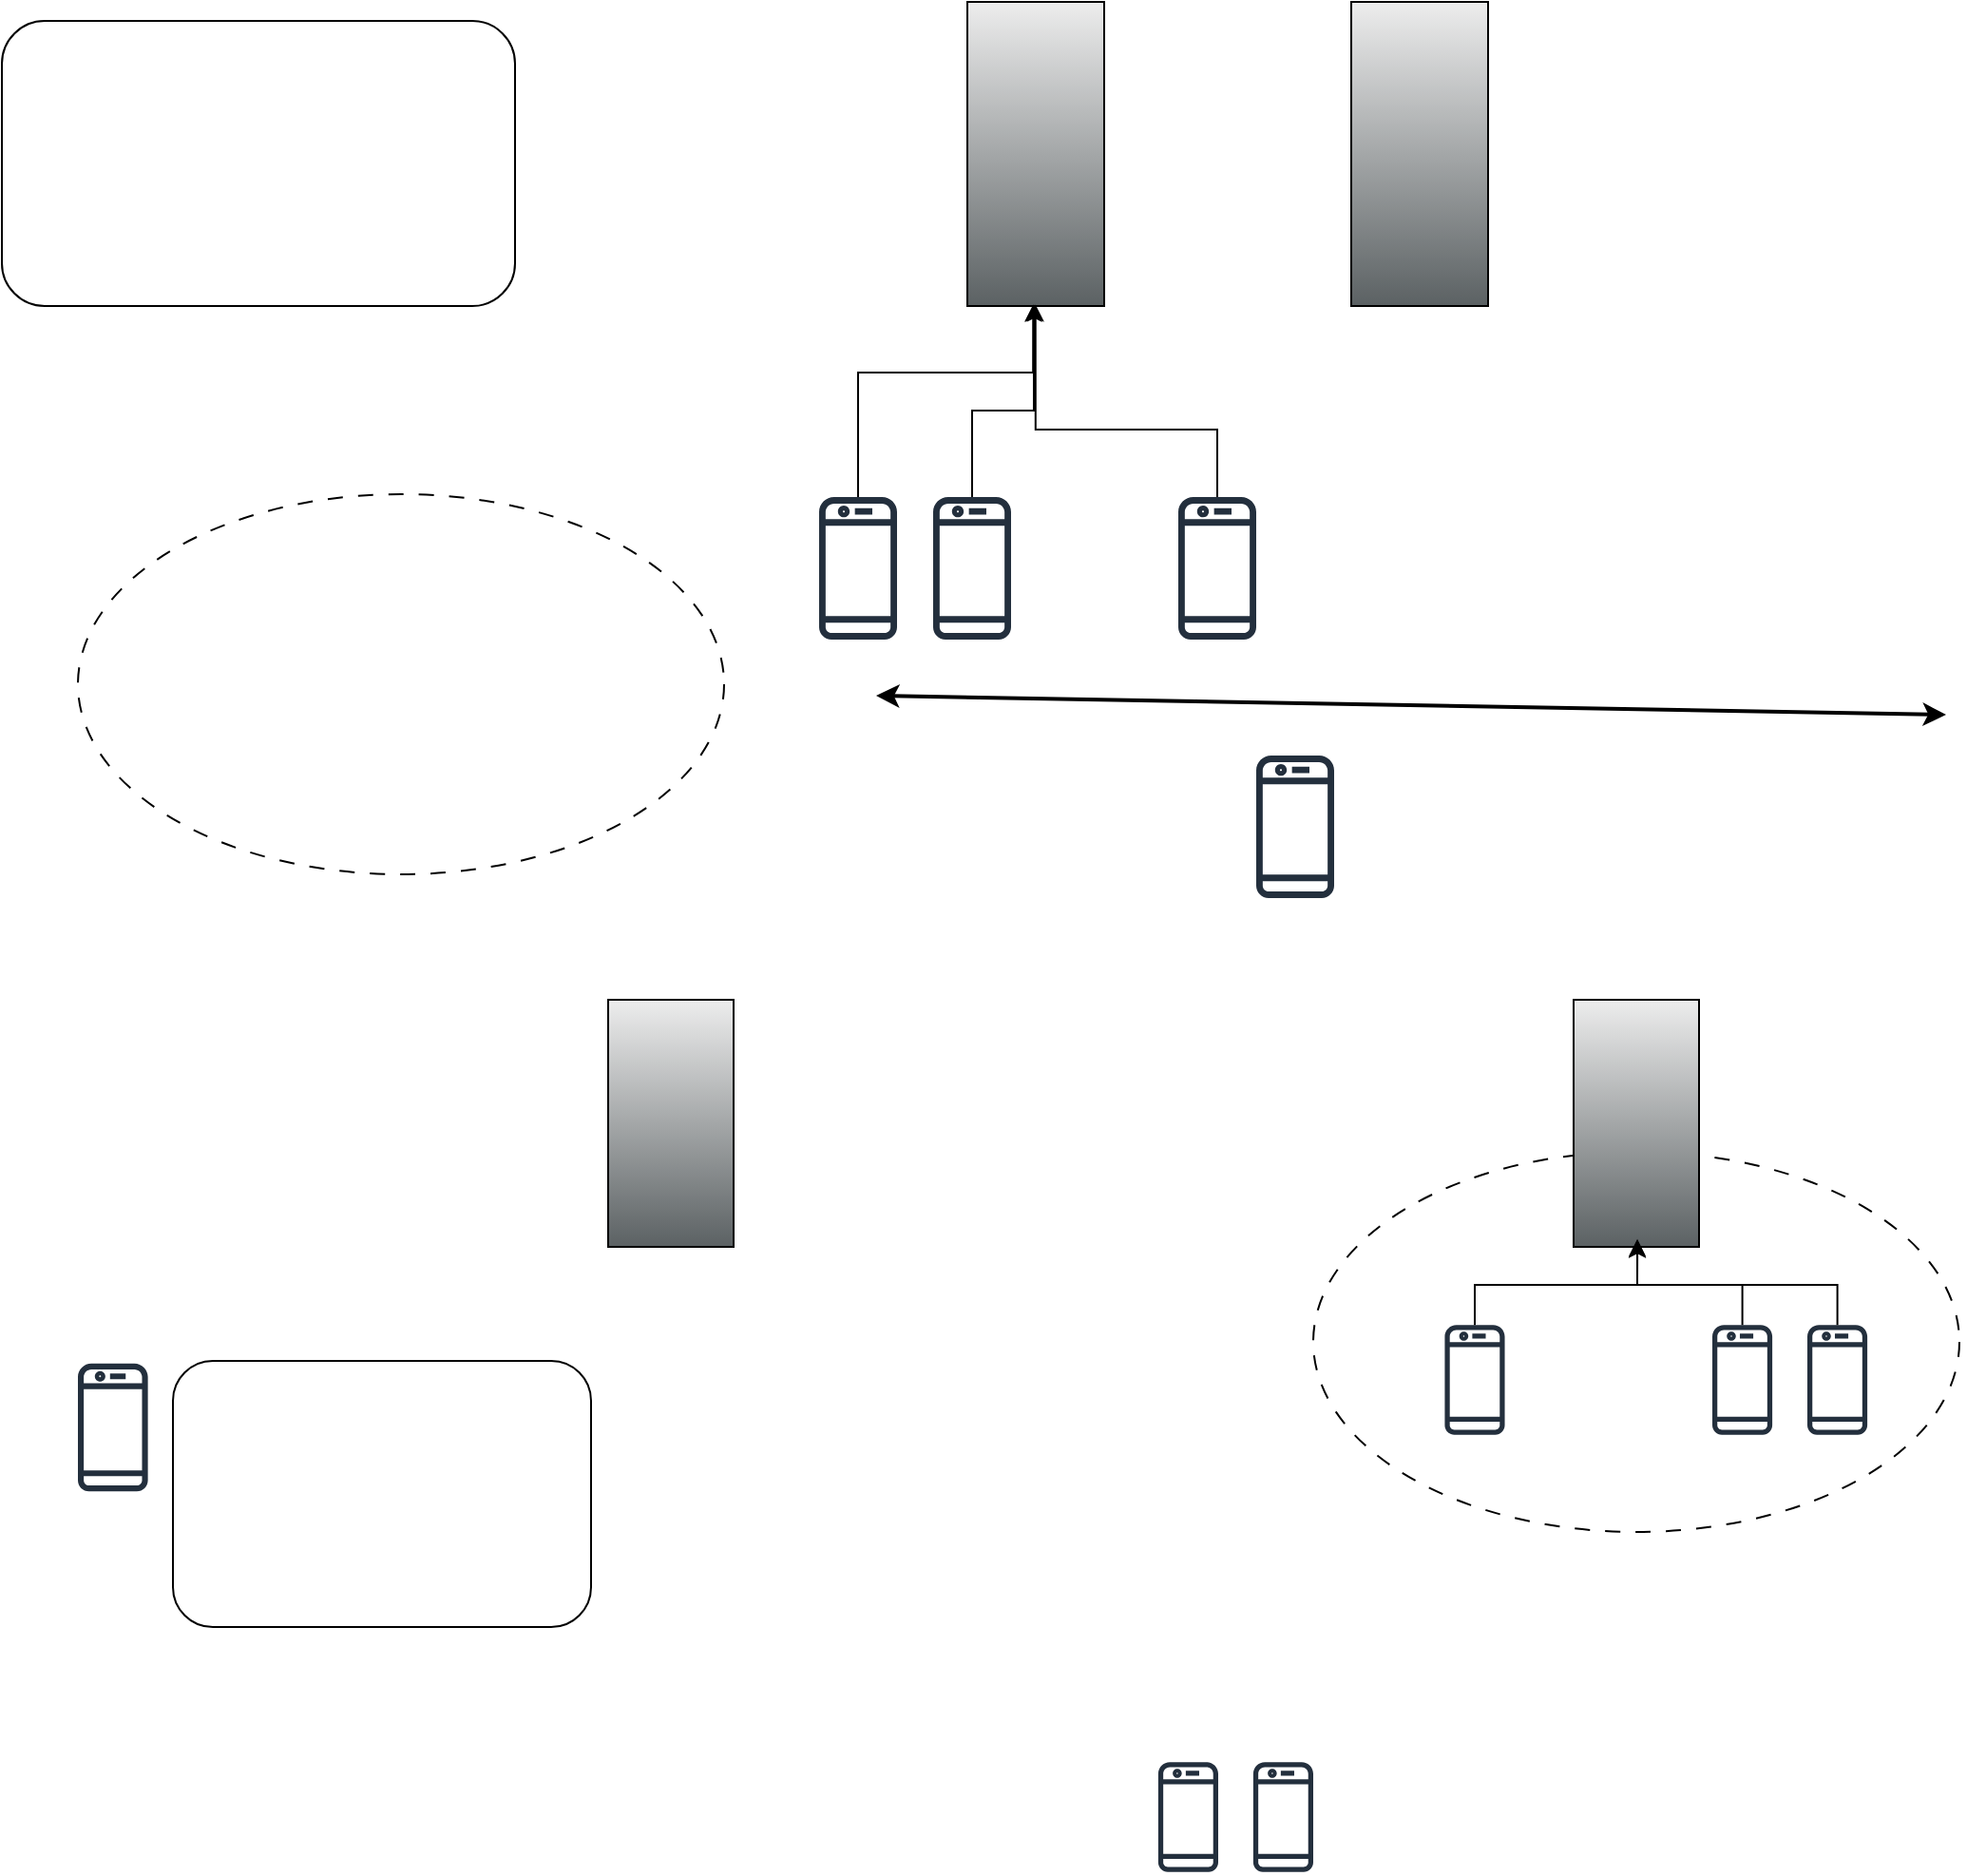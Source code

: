 <mxfile version="26.2.13">
  <diagram name="Page-1" id="sLi19ek6nq1R5UbFe2ZN">
    <mxGraphModel dx="741" dy="491" grid="1" gridSize="10" guides="1" tooltips="1" connect="1" arrows="1" fold="1" page="1" pageScale="1" pageWidth="850" pageHeight="1100" math="0" shadow="0">
      <root>
        <mxCell id="0" />
        <mxCell id="1" parent="0" />
        <mxCell id="GjmUv7kNJ7Aa7xKS1p-6-20" value="" style="ellipse;whiteSpace=wrap;html=1;dashed=1;dashPattern=8 8;strokeWidth=1;fillColor=none;gradientColor=default;strokeColor=default;" vertex="1" parent="1">
          <mxGeometry x="80" y="364" width="340" height="200" as="geometry" />
        </mxCell>
        <mxCell id="GjmUv7kNJ7Aa7xKS1p-6-1" value="" style="shape=mxgraph.networks2.icon;fillColor=#EDEDED;strokeColor=#000000;gradientColor=#5B6163;network2IconShadow=1;network2bgFillColor=none;network2Icon=mxgraph.networks2.antenna;network2IconYOffset=0.0;network2IconW=0.508;network2IconH=1.0;" vertex="1" parent="1">
          <mxGeometry x="359" y="630" width="66" height="130" as="geometry" />
        </mxCell>
        <mxCell id="GjmUv7kNJ7Aa7xKS1p-6-2" value="" style="shape=mxgraph.networks2.icon;fillColor=#EDEDED;strokeColor=#000000;gradientColor=#5B6163;network2IconShadow=1;network2bgFillColor=none;network2Icon=mxgraph.networks2.antenna;network2IconYOffset=0.0;network2IconW=0.508;network2IconH=1.0;" vertex="1" parent="1">
          <mxGeometry x="548" y="105" width="72" height="160" as="geometry" />
        </mxCell>
        <mxCell id="GjmUv7kNJ7Aa7xKS1p-6-3" value="" style="sketch=0;outlineConnect=0;fontColor=#232F3E;gradientColor=none;fillColor=#232F3D;strokeColor=none;dashed=0;verticalLabelPosition=bottom;verticalAlign=top;align=center;html=1;fontSize=12;fontStyle=0;aspect=fixed;pointerEvents=1;shape=mxgraph.aws4.mobile_client;" vertex="1" parent="1">
          <mxGeometry x="80" y="820" width="36.81" height="70" as="geometry" />
        </mxCell>
        <mxCell id="GjmUv7kNJ7Aa7xKS1p-6-7" value="" style="rounded=1;whiteSpace=wrap;html=1;" vertex="1" parent="1">
          <mxGeometry x="40" y="115" width="270" height="150" as="geometry" />
        </mxCell>
        <mxCell id="GjmUv7kNJ7Aa7xKS1p-6-8" value="" style="sketch=0;outlineConnect=0;fontColor=#232F3E;gradientColor=none;fillColor=#232F3D;strokeColor=none;dashed=0;verticalLabelPosition=bottom;verticalAlign=top;align=center;html=1;fontSize=12;fontStyle=0;aspect=fixed;pointerEvents=1;shape=mxgraph.aws4.mobile_client;" vertex="1" parent="1">
          <mxGeometry x="470" y="364" width="41" height="78" as="geometry" />
        </mxCell>
        <mxCell id="GjmUv7kNJ7Aa7xKS1p-6-9" value="" style="sketch=0;outlineConnect=0;fontColor=#232F3E;gradientColor=none;fillColor=#232F3D;strokeColor=none;dashed=0;verticalLabelPosition=bottom;verticalAlign=top;align=center;html=1;fontSize=12;fontStyle=0;aspect=fixed;pointerEvents=1;shape=mxgraph.aws4.mobile_client;" vertex="1" parent="1">
          <mxGeometry x="530" y="364" width="41" height="78" as="geometry" />
        </mxCell>
        <mxCell id="GjmUv7kNJ7Aa7xKS1p-6-10" value="" style="sketch=0;outlineConnect=0;fontColor=#232F3E;gradientColor=none;fillColor=#232F3D;strokeColor=none;dashed=0;verticalLabelPosition=bottom;verticalAlign=top;align=center;html=1;fontSize=12;fontStyle=0;aspect=fixed;pointerEvents=1;shape=mxgraph.aws4.mobile_client;" vertex="1" parent="1">
          <mxGeometry x="659" y="364" width="41" height="78" as="geometry" />
        </mxCell>
        <mxCell id="GjmUv7kNJ7Aa7xKS1p-6-11" value="" style="sketch=0;outlineConnect=0;fontColor=#232F3E;gradientColor=none;fillColor=#232F3D;strokeColor=none;dashed=0;verticalLabelPosition=bottom;verticalAlign=top;align=center;html=1;fontSize=12;fontStyle=0;aspect=fixed;pointerEvents=1;shape=mxgraph.aws4.mobile_client;" vertex="1" parent="1">
          <mxGeometry x="700" y="500" width="41" height="78" as="geometry" />
        </mxCell>
        <mxCell id="GjmUv7kNJ7Aa7xKS1p-6-12" value="" style="shape=mxgraph.networks2.icon;fillColor=#EDEDED;strokeColor=#000000;gradientColor=#5B6163;network2IconShadow=1;network2bgFillColor=none;network2Icon=mxgraph.networks2.antenna;network2IconYOffset=0.0;network2IconW=0.508;network2IconH=1.0;" vertex="1" parent="1">
          <mxGeometry x="750" y="105" width="72" height="160" as="geometry" />
        </mxCell>
        <mxCell id="GjmUv7kNJ7Aa7xKS1p-6-14" style="rounded=0;orthogonalLoop=1;jettySize=auto;html=1;entryX=0.481;entryY=0.995;entryDx=0;entryDy=0;entryPerimeter=0;elbow=vertical;edgeStyle=orthogonalEdgeStyle;" edge="1" parent="1" source="GjmUv7kNJ7Aa7xKS1p-6-8" target="GjmUv7kNJ7Aa7xKS1p-6-2">
          <mxGeometry relative="1" as="geometry">
            <mxPoint x="491" y="580" as="sourcePoint" />
            <Array as="points">
              <mxPoint x="491" y="300" />
              <mxPoint x="583" y="300" />
            </Array>
          </mxGeometry>
        </mxCell>
        <mxCell id="GjmUv7kNJ7Aa7xKS1p-6-17" style="edgeStyle=orthogonalEdgeStyle;rounded=0;orthogonalLoop=1;jettySize=auto;html=1;entryX=0.486;entryY=0.995;entryDx=0;entryDy=0;entryPerimeter=0;" edge="1" parent="1" source="GjmUv7kNJ7Aa7xKS1p-6-9" target="GjmUv7kNJ7Aa7xKS1p-6-2">
          <mxGeometry relative="1" as="geometry">
            <Array as="points">
              <mxPoint x="551" y="320" />
              <mxPoint x="583" y="320" />
            </Array>
          </mxGeometry>
        </mxCell>
        <mxCell id="GjmUv7kNJ7Aa7xKS1p-6-18" style="edgeStyle=orthogonalEdgeStyle;rounded=0;orthogonalLoop=1;jettySize=auto;html=1;entryX=0.498;entryY=0.995;entryDx=0;entryDy=0;entryPerimeter=0;" edge="1" parent="1" source="GjmUv7kNJ7Aa7xKS1p-6-10" target="GjmUv7kNJ7Aa7xKS1p-6-2">
          <mxGeometry relative="1" as="geometry">
            <Array as="points">
              <mxPoint x="680" y="330" />
              <mxPoint x="584" y="330" />
            </Array>
          </mxGeometry>
        </mxCell>
        <mxCell id="GjmUv7kNJ7Aa7xKS1p-6-22" value="" style="sketch=0;outlineConnect=0;fontColor=#232F3E;gradientColor=none;fillColor=#232F3D;strokeColor=none;dashed=0;verticalLabelPosition=bottom;verticalAlign=top;align=center;html=1;fontSize=12;fontStyle=0;aspect=fixed;pointerEvents=1;shape=mxgraph.aws4.mobile_client;" vertex="1" parent="1">
          <mxGeometry x="648.45" y="1030" width="31.55" height="60" as="geometry" />
        </mxCell>
        <mxCell id="GjmUv7kNJ7Aa7xKS1p-6-23" value="" style="sketch=0;outlineConnect=0;fontColor=#232F3E;gradientColor=none;fillColor=#232F3D;strokeColor=none;dashed=0;verticalLabelPosition=bottom;verticalAlign=top;align=center;html=1;fontSize=12;fontStyle=0;aspect=fixed;pointerEvents=1;shape=mxgraph.aws4.mobile_client;" vertex="1" parent="1">
          <mxGeometry x="698.45" y="1030" width="31.55" height="60" as="geometry" />
        </mxCell>
        <mxCell id="GjmUv7kNJ7Aa7xKS1p-6-32" value="" style="ellipse;whiteSpace=wrap;html=1;dashed=1;dashPattern=8 8;strokeWidth=1;fillColor=none;gradientColor=default;strokeColor=default;" vertex="1" parent="1">
          <mxGeometry x="730" y="710" width="340" height="200" as="geometry" />
        </mxCell>
        <mxCell id="GjmUv7kNJ7Aa7xKS1p-6-33" value="" style="shape=mxgraph.networks2.icon;fillColor=#EDEDED;strokeColor=#000000;gradientColor=#5B6163;network2IconShadow=1;network2bgFillColor=none;network2Icon=mxgraph.networks2.antenna;network2IconYOffset=0.0;network2IconW=0.508;network2IconH=1.0;" vertex="1" parent="1">
          <mxGeometry x="867" y="630" width="66" height="130" as="geometry" />
        </mxCell>
        <mxCell id="GjmUv7kNJ7Aa7xKS1p-6-34" value="" style="sketch=0;outlineConnect=0;fontColor=#232F3E;gradientColor=none;fillColor=#232F3D;strokeColor=none;dashed=0;verticalLabelPosition=bottom;verticalAlign=top;align=center;html=1;fontSize=12;fontStyle=0;aspect=fixed;pointerEvents=1;shape=mxgraph.aws4.mobile_client;" vertex="1" parent="1">
          <mxGeometry x="799.22" y="800" width="31.55" height="60" as="geometry" />
        </mxCell>
        <mxCell id="GjmUv7kNJ7Aa7xKS1p-6-35" value="" style="sketch=0;outlineConnect=0;fontColor=#232F3E;gradientColor=none;fillColor=#232F3D;strokeColor=none;dashed=0;verticalLabelPosition=bottom;verticalAlign=top;align=center;html=1;fontSize=12;fontStyle=0;aspect=fixed;pointerEvents=1;shape=mxgraph.aws4.mobile_client;" vertex="1" parent="1">
          <mxGeometry x="940" y="800" width="31.55" height="60" as="geometry" />
        </mxCell>
        <mxCell id="GjmUv7kNJ7Aa7xKS1p-6-36" value="" style="sketch=0;outlineConnect=0;fontColor=#232F3E;gradientColor=none;fillColor=#232F3D;strokeColor=none;dashed=0;verticalLabelPosition=bottom;verticalAlign=top;align=center;html=1;fontSize=12;fontStyle=0;aspect=fixed;pointerEvents=1;shape=mxgraph.aws4.mobile_client;" vertex="1" parent="1">
          <mxGeometry x="990" y="800" width="31.55" height="60" as="geometry" />
        </mxCell>
        <mxCell id="GjmUv7kNJ7Aa7xKS1p-6-37" style="edgeStyle=orthogonalEdgeStyle;rounded=0;orthogonalLoop=1;jettySize=auto;html=1;entryX=0.508;entryY=0.974;entryDx=0;entryDy=0;entryPerimeter=0;" edge="1" parent="1" source="GjmUv7kNJ7Aa7xKS1p-6-36" target="GjmUv7kNJ7Aa7xKS1p-6-33">
          <mxGeometry relative="1" as="geometry">
            <Array as="points">
              <mxPoint x="1006" y="780" />
              <mxPoint x="901" y="780" />
            </Array>
          </mxGeometry>
        </mxCell>
        <mxCell id="GjmUv7kNJ7Aa7xKS1p-6-38" style="edgeStyle=orthogonalEdgeStyle;rounded=0;orthogonalLoop=1;jettySize=auto;html=1;entryX=0.508;entryY=0.974;entryDx=0;entryDy=0;entryPerimeter=0;" edge="1" parent="1" source="GjmUv7kNJ7Aa7xKS1p-6-35" target="GjmUv7kNJ7Aa7xKS1p-6-33">
          <mxGeometry relative="1" as="geometry">
            <Array as="points">
              <mxPoint x="956" y="780" />
              <mxPoint x="901" y="780" />
            </Array>
          </mxGeometry>
        </mxCell>
        <mxCell id="GjmUv7kNJ7Aa7xKS1p-6-39" style="edgeStyle=orthogonalEdgeStyle;rounded=0;orthogonalLoop=1;jettySize=auto;html=1;entryX=0.508;entryY=0.968;entryDx=0;entryDy=0;entryPerimeter=0;" edge="1" parent="1" source="GjmUv7kNJ7Aa7xKS1p-6-34" target="GjmUv7kNJ7Aa7xKS1p-6-33">
          <mxGeometry relative="1" as="geometry">
            <Array as="points">
              <mxPoint x="815" y="780" />
              <mxPoint x="901" y="780" />
            </Array>
          </mxGeometry>
        </mxCell>
        <mxCell id="GjmUv7kNJ7Aa7xKS1p-6-41" value="" style="endArrow=classic;startArrow=classic;html=1;rounded=0;endWidth=12.5;startWidth=12.5;strokeWidth=2;" edge="1" parent="1">
          <mxGeometry width="100" height="100" relative="1" as="geometry">
            <mxPoint x="500" y="470" as="sourcePoint" />
            <mxPoint x="1063" y="480" as="targetPoint" />
            <Array as="points" />
          </mxGeometry>
        </mxCell>
        <mxCell id="GjmUv7kNJ7Aa7xKS1p-6-42" value="" style="rounded=1;whiteSpace=wrap;html=1;" vertex="1" parent="1">
          <mxGeometry x="130" y="820" width="220" height="140" as="geometry" />
        </mxCell>
      </root>
    </mxGraphModel>
  </diagram>
</mxfile>

